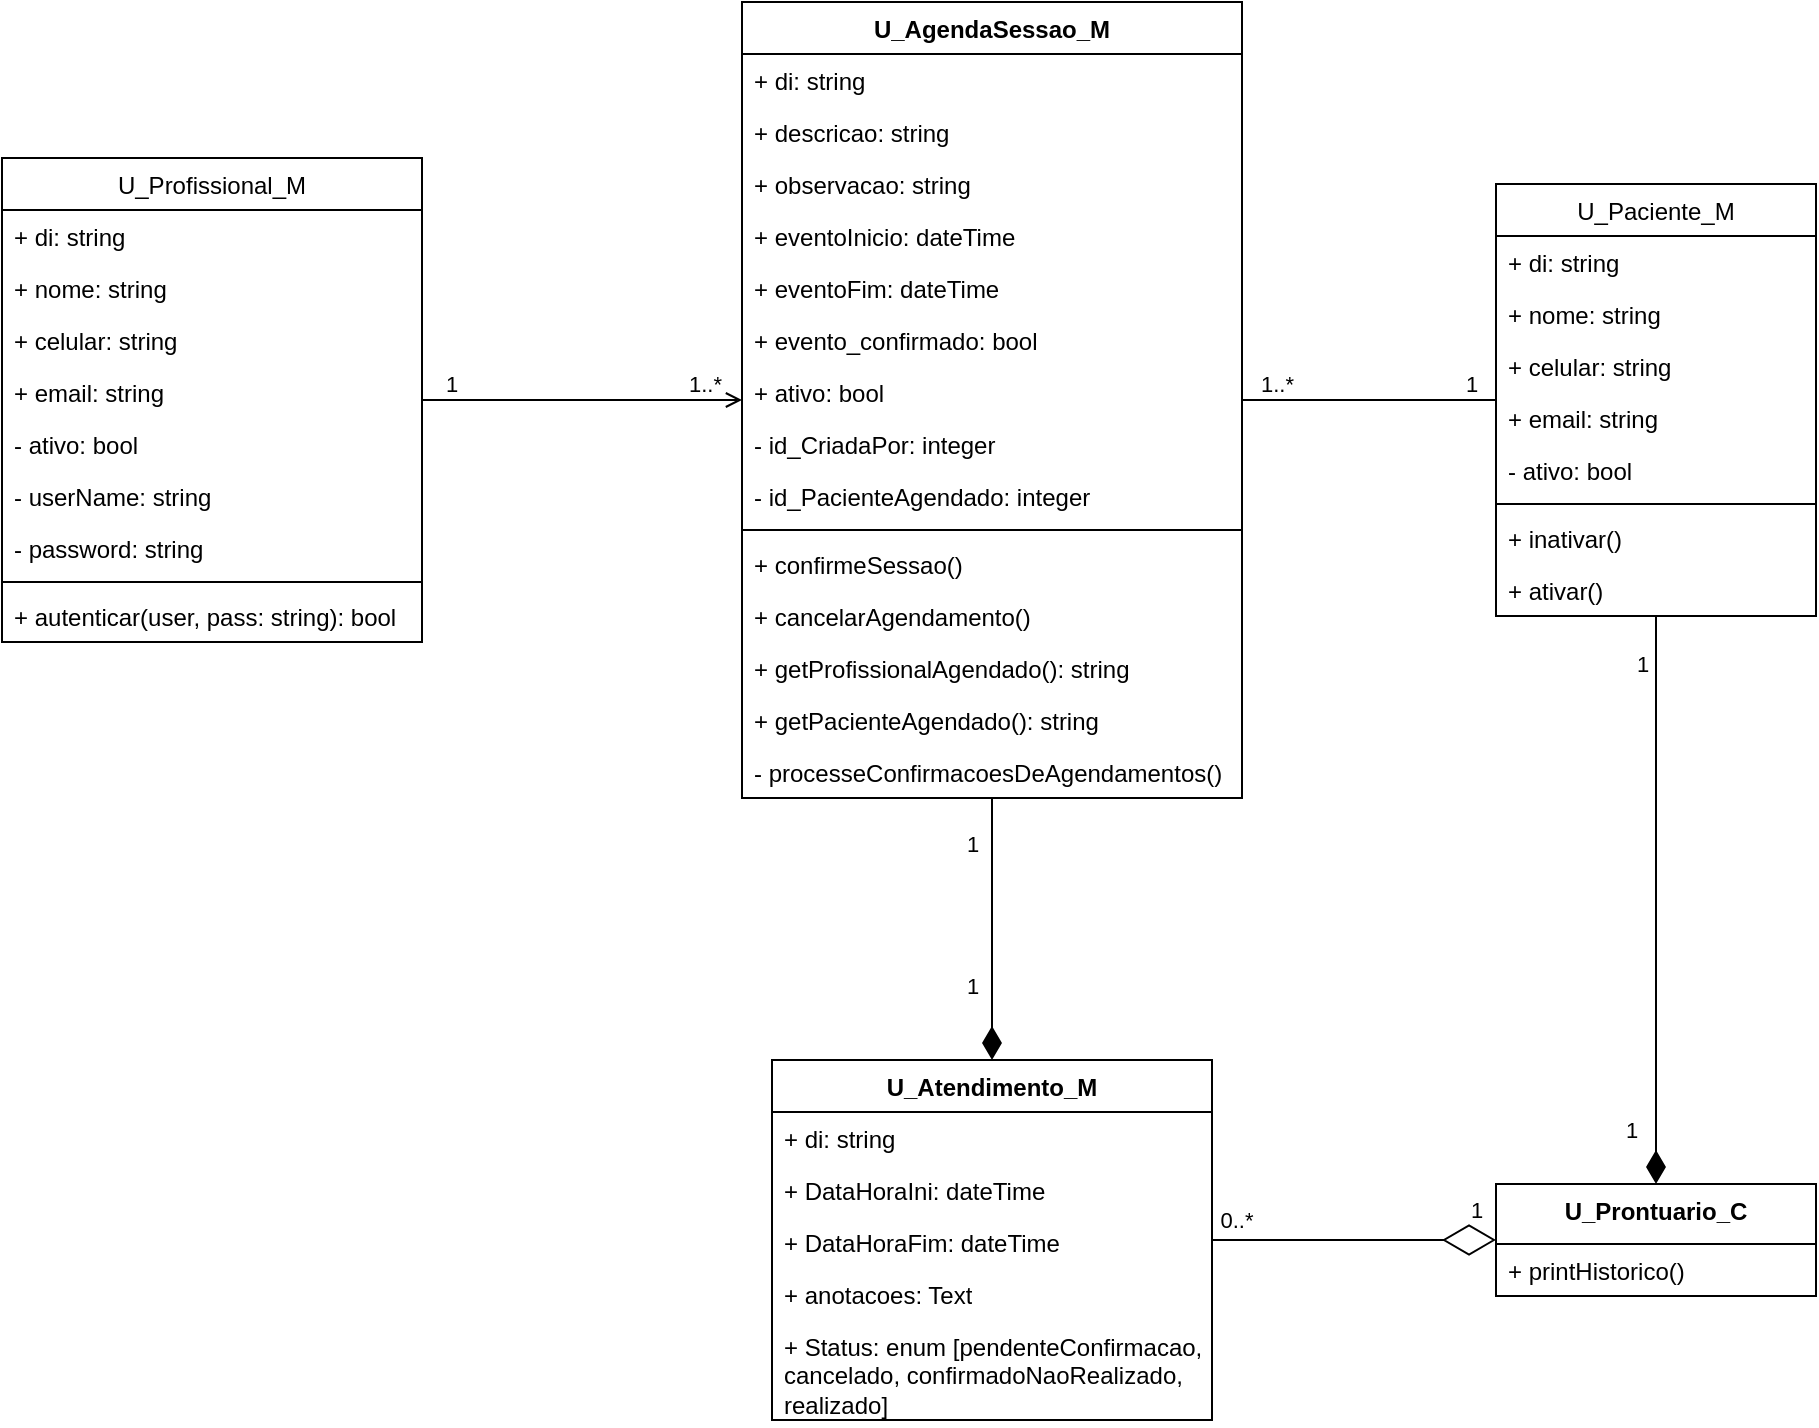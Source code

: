 <mxfile version="24.5.3" type="device">
  <diagram name="Page-1" id="Xm5GSuUZYjybELGA6pMk">
    <mxGraphModel dx="1562" dy="909" grid="1" gridSize="10" guides="1" tooltips="1" connect="1" arrows="1" fold="1" page="1" pageScale="1" pageWidth="1654" pageHeight="1169" math="0" shadow="0">
      <root>
        <mxCell id="0" />
        <mxCell id="1" parent="0" />
        <mxCell id="m14fXMyXdohWAu0hLXpy-20" value="&lt;span style=&quot;font-weight: 400;&quot;&gt;U_Profissional_M&lt;/span&gt;" style="swimlane;fontStyle=1;align=center;verticalAlign=top;childLayout=stackLayout;horizontal=1;startSize=26;horizontalStack=0;resizeParent=1;resizeParentMax=0;resizeLast=0;collapsible=1;marginBottom=0;whiteSpace=wrap;html=1;" parent="1" vertex="1">
          <mxGeometry x="80" y="115" width="210" height="242" as="geometry" />
        </mxCell>
        <mxCell id="m14fXMyXdohWAu0hLXpy-3" value="+ di: string" style="text;strokeColor=none;fillColor=none;align=left;verticalAlign=top;spacingLeft=4;spacingRight=4;overflow=hidden;rotatable=0;points=[[0,0.5],[1,0.5]];portConstraint=eastwest;whiteSpace=wrap;html=1;" parent="m14fXMyXdohWAu0hLXpy-20" vertex="1">
          <mxGeometry y="26" width="210" height="26" as="geometry" />
        </mxCell>
        <mxCell id="UZ4wiRNiclLBeVHRnWxQ-1" value="+ nome: string" style="text;strokeColor=none;fillColor=none;align=left;verticalAlign=top;spacingLeft=4;spacingRight=4;overflow=hidden;rotatable=0;points=[[0,0.5],[1,0.5]];portConstraint=eastwest;whiteSpace=wrap;html=1;" parent="m14fXMyXdohWAu0hLXpy-20" vertex="1">
          <mxGeometry y="52" width="210" height="26" as="geometry" />
        </mxCell>
        <mxCell id="m14fXMyXdohWAu0hLXpy-8" value="+ celular: string" style="text;strokeColor=none;fillColor=none;align=left;verticalAlign=top;spacingLeft=4;spacingRight=4;overflow=hidden;rotatable=0;points=[[0,0.5],[1,0.5]];portConstraint=eastwest;whiteSpace=wrap;html=1;" parent="m14fXMyXdohWAu0hLXpy-20" vertex="1">
          <mxGeometry y="78" width="210" height="26" as="geometry" />
        </mxCell>
        <mxCell id="m14fXMyXdohWAu0hLXpy-7" value="+ email: string" style="text;strokeColor=none;fillColor=none;align=left;verticalAlign=top;spacingLeft=4;spacingRight=4;overflow=hidden;rotatable=0;points=[[0,0.5],[1,0.5]];portConstraint=eastwest;whiteSpace=wrap;html=1;" parent="m14fXMyXdohWAu0hLXpy-20" vertex="1">
          <mxGeometry y="104" width="210" height="26" as="geometry" />
        </mxCell>
        <mxCell id="yMpr1ck8HWHna8STTOMx-1" value="- ativo: bool" style="text;strokeColor=none;fillColor=none;align=left;verticalAlign=top;spacingLeft=4;spacingRight=4;overflow=hidden;rotatable=0;points=[[0,0.5],[1,0.5]];portConstraint=eastwest;whiteSpace=wrap;html=1;" parent="m14fXMyXdohWAu0hLXpy-20" vertex="1">
          <mxGeometry y="130" width="210" height="26" as="geometry" />
        </mxCell>
        <mxCell id="m14fXMyXdohWAu0hLXpy-4" value="- userName: string&lt;div&gt;&lt;br&gt;&lt;/div&gt;" style="text;strokeColor=none;fillColor=none;align=left;verticalAlign=top;spacingLeft=4;spacingRight=4;overflow=hidden;rotatable=0;points=[[0,0.5],[1,0.5]];portConstraint=eastwest;whiteSpace=wrap;html=1;" parent="m14fXMyXdohWAu0hLXpy-20" vertex="1">
          <mxGeometry y="156" width="210" height="26" as="geometry" />
        </mxCell>
        <mxCell id="m14fXMyXdohWAu0hLXpy-6" value="- password: string&lt;div&gt;&lt;br&gt;&lt;/div&gt;" style="text;strokeColor=none;fillColor=none;align=left;verticalAlign=top;spacingLeft=4;spacingRight=4;overflow=hidden;rotatable=0;points=[[0,0.5],[1,0.5]];portConstraint=eastwest;whiteSpace=wrap;html=1;" parent="m14fXMyXdohWAu0hLXpy-20" vertex="1">
          <mxGeometry y="182" width="210" height="26" as="geometry" />
        </mxCell>
        <mxCell id="m14fXMyXdohWAu0hLXpy-22" value="" style="line;strokeWidth=1;fillColor=none;align=left;verticalAlign=middle;spacingTop=-1;spacingLeft=3;spacingRight=3;rotatable=0;labelPosition=right;points=[];portConstraint=eastwest;strokeColor=inherit;" parent="m14fXMyXdohWAu0hLXpy-20" vertex="1">
          <mxGeometry y="208" width="210" height="8" as="geometry" />
        </mxCell>
        <mxCell id="m14fXMyXdohWAu0hLXpy-23" value="+ autenticar(user, pass: string): bool" style="text;strokeColor=none;fillColor=none;align=left;verticalAlign=top;spacingLeft=4;spacingRight=4;overflow=hidden;rotatable=0;points=[[0,0.5],[1,0.5]];portConstraint=eastwest;whiteSpace=wrap;html=1;" parent="m14fXMyXdohWAu0hLXpy-20" vertex="1">
          <mxGeometry y="216" width="210" height="26" as="geometry" />
        </mxCell>
        <mxCell id="m14fXMyXdohWAu0hLXpy-25" value="&lt;span style=&quot;font-weight: 400;&quot;&gt;U_Paciente_M&lt;/span&gt;" style="swimlane;fontStyle=1;align=center;verticalAlign=top;childLayout=stackLayout;horizontal=1;startSize=26;horizontalStack=0;resizeParent=1;resizeParentMax=0;resizeLast=0;collapsible=1;marginBottom=0;whiteSpace=wrap;html=1;" parent="1" vertex="1">
          <mxGeometry x="827" y="128" width="160" height="216" as="geometry" />
        </mxCell>
        <mxCell id="He0PVxTgROg91KtpzF6m-1" value="+ di: string" style="text;strokeColor=none;fillColor=none;align=left;verticalAlign=top;spacingLeft=4;spacingRight=4;overflow=hidden;rotatable=0;points=[[0,0.5],[1,0.5]];portConstraint=eastwest;whiteSpace=wrap;html=1;" parent="m14fXMyXdohWAu0hLXpy-25" vertex="1">
          <mxGeometry y="26" width="160" height="26" as="geometry" />
        </mxCell>
        <mxCell id="m14fXMyXdohWAu0hLXpy-11" value="+ nome: string" style="text;strokeColor=none;fillColor=none;align=left;verticalAlign=top;spacingLeft=4;spacingRight=4;overflow=hidden;rotatable=0;points=[[0,0.5],[1,0.5]];portConstraint=eastwest;whiteSpace=wrap;html=1;" parent="m14fXMyXdohWAu0hLXpy-25" vertex="1">
          <mxGeometry y="52" width="160" height="26" as="geometry" />
        </mxCell>
        <mxCell id="m14fXMyXdohWAu0hLXpy-13" value="+ celular: string" style="text;strokeColor=none;fillColor=none;align=left;verticalAlign=top;spacingLeft=4;spacingRight=4;overflow=hidden;rotatable=0;points=[[0,0.5],[1,0.5]];portConstraint=eastwest;whiteSpace=wrap;html=1;" parent="m14fXMyXdohWAu0hLXpy-25" vertex="1">
          <mxGeometry y="78" width="160" height="26" as="geometry" />
        </mxCell>
        <mxCell id="m14fXMyXdohWAu0hLXpy-12" value="+ email: string" style="text;strokeColor=none;fillColor=none;align=left;verticalAlign=top;spacingLeft=4;spacingRight=4;overflow=hidden;rotatable=0;points=[[0,0.5],[1,0.5]];portConstraint=eastwest;whiteSpace=wrap;html=1;" parent="m14fXMyXdohWAu0hLXpy-25" vertex="1">
          <mxGeometry y="104" width="160" height="26" as="geometry" />
        </mxCell>
        <mxCell id="m14fXMyXdohWAu0hLXpy-29" value="- ativo: bool" style="text;strokeColor=none;fillColor=none;align=left;verticalAlign=top;spacingLeft=4;spacingRight=4;overflow=hidden;rotatable=0;points=[[0,0.5],[1,0.5]];portConstraint=eastwest;whiteSpace=wrap;html=1;" parent="m14fXMyXdohWAu0hLXpy-25" vertex="1">
          <mxGeometry y="130" width="160" height="26" as="geometry" />
        </mxCell>
        <mxCell id="m14fXMyXdohWAu0hLXpy-27" value="" style="line;strokeWidth=1;fillColor=none;align=left;verticalAlign=middle;spacingTop=-1;spacingLeft=3;spacingRight=3;rotatable=0;labelPosition=right;points=[];portConstraint=eastwest;strokeColor=inherit;" parent="m14fXMyXdohWAu0hLXpy-25" vertex="1">
          <mxGeometry y="156" width="160" height="8" as="geometry" />
        </mxCell>
        <mxCell id="m14fXMyXdohWAu0hLXpy-28" value="+ inativar()" style="text;strokeColor=none;fillColor=none;align=left;verticalAlign=top;spacingLeft=4;spacingRight=4;overflow=hidden;rotatable=0;points=[[0,0.5],[1,0.5]];portConstraint=eastwest;whiteSpace=wrap;html=1;" parent="m14fXMyXdohWAu0hLXpy-25" vertex="1">
          <mxGeometry y="164" width="160" height="26" as="geometry" />
        </mxCell>
        <mxCell id="m14fXMyXdohWAu0hLXpy-30" value="+ ativar()" style="text;strokeColor=none;fillColor=none;align=left;verticalAlign=top;spacingLeft=4;spacingRight=4;overflow=hidden;rotatable=0;points=[[0,0.5],[1,0.5]];portConstraint=eastwest;whiteSpace=wrap;html=1;" parent="m14fXMyXdohWAu0hLXpy-25" vertex="1">
          <mxGeometry y="190" width="160" height="26" as="geometry" />
        </mxCell>
        <mxCell id="m14fXMyXdohWAu0hLXpy-35" value="U_AgendaSessao_M" style="swimlane;fontStyle=1;align=center;verticalAlign=top;childLayout=stackLayout;horizontal=1;startSize=26;horizontalStack=0;resizeParent=1;resizeParentMax=0;resizeLast=0;collapsible=1;marginBottom=0;whiteSpace=wrap;html=1;" parent="1" vertex="1">
          <mxGeometry x="450" y="37" width="250" height="398" as="geometry" />
        </mxCell>
        <mxCell id="m14fXMyXdohWAu0hLXpy-42" value="+ di: string" style="text;strokeColor=none;fillColor=none;align=left;verticalAlign=top;spacingLeft=4;spacingRight=4;overflow=hidden;rotatable=0;points=[[0,0.5],[1,0.5]];portConstraint=eastwest;whiteSpace=wrap;html=1;" parent="m14fXMyXdohWAu0hLXpy-35" vertex="1">
          <mxGeometry y="26" width="250" height="26" as="geometry" />
        </mxCell>
        <mxCell id="m14fXMyXdohWAu0hLXpy-52" value="+ descricao: string" style="text;strokeColor=none;fillColor=none;align=left;verticalAlign=top;spacingLeft=4;spacingRight=4;overflow=hidden;rotatable=0;points=[[0,0.5],[1,0.5]];portConstraint=eastwest;whiteSpace=wrap;html=1;" parent="m14fXMyXdohWAu0hLXpy-35" vertex="1">
          <mxGeometry y="52" width="250" height="26" as="geometry" />
        </mxCell>
        <mxCell id="yAn5xNzFkc3Y6VxIzOrP-3" value="+ observacao: string" style="text;strokeColor=none;fillColor=none;align=left;verticalAlign=top;spacingLeft=4;spacingRight=4;overflow=hidden;rotatable=0;points=[[0,0.5],[1,0.5]];portConstraint=eastwest;whiteSpace=wrap;html=1;" vertex="1" parent="m14fXMyXdohWAu0hLXpy-35">
          <mxGeometry y="78" width="250" height="26" as="geometry" />
        </mxCell>
        <mxCell id="m14fXMyXdohWAu0hLXpy-54" value="+ eventoInicio: dateTime" style="text;strokeColor=none;fillColor=none;align=left;verticalAlign=top;spacingLeft=4;spacingRight=4;overflow=hidden;rotatable=0;points=[[0,0.5],[1,0.5]];portConstraint=eastwest;whiteSpace=wrap;html=1;" parent="m14fXMyXdohWAu0hLXpy-35" vertex="1">
          <mxGeometry y="104" width="250" height="26" as="geometry" />
        </mxCell>
        <mxCell id="m14fXMyXdohWAu0hLXpy-55" value="+ eventoFim: dateTime" style="text;strokeColor=none;fillColor=none;align=left;verticalAlign=top;spacingLeft=4;spacingRight=4;overflow=hidden;rotatable=0;points=[[0,0.5],[1,0.5]];portConstraint=eastwest;whiteSpace=wrap;html=1;" parent="m14fXMyXdohWAu0hLXpy-35" vertex="1">
          <mxGeometry y="130" width="250" height="26" as="geometry" />
        </mxCell>
        <mxCell id="m14fXMyXdohWAu0hLXpy-56" value="+ evento_confirmado: bool" style="text;strokeColor=none;fillColor=none;align=left;verticalAlign=top;spacingLeft=4;spacingRight=4;overflow=hidden;rotatable=0;points=[[0,0.5],[1,0.5]];portConstraint=eastwest;whiteSpace=wrap;html=1;" parent="m14fXMyXdohWAu0hLXpy-35" vertex="1">
          <mxGeometry y="156" width="250" height="26" as="geometry" />
        </mxCell>
        <mxCell id="6B9JWAOkWbfLpyEyRiX7-1" value="+ ativo&lt;span style=&quot;background-color: initial;&quot;&gt;: bool&lt;/span&gt;" style="text;strokeColor=none;fillColor=none;align=left;verticalAlign=top;spacingLeft=4;spacingRight=4;overflow=hidden;rotatable=0;points=[[0,0.5],[1,0.5]];portConstraint=eastwest;whiteSpace=wrap;html=1;" parent="m14fXMyXdohWAu0hLXpy-35" vertex="1">
          <mxGeometry y="182" width="250" height="26" as="geometry" />
        </mxCell>
        <mxCell id="m14fXMyXdohWAu0hLXpy-39" value="- id_CriadaPor: integer" style="text;strokeColor=none;fillColor=none;align=left;verticalAlign=top;spacingLeft=4;spacingRight=4;overflow=hidden;rotatable=0;points=[[0,0.5],[1,0.5]];portConstraint=eastwest;whiteSpace=wrap;html=1;" parent="m14fXMyXdohWAu0hLXpy-35" vertex="1">
          <mxGeometry y="208" width="250" height="26" as="geometry" />
        </mxCell>
        <mxCell id="m14fXMyXdohWAu0hLXpy-43" value="- id_PacienteAgendado: integer" style="text;strokeColor=none;fillColor=none;align=left;verticalAlign=top;spacingLeft=4;spacingRight=4;overflow=hidden;rotatable=0;points=[[0,0.5],[1,0.5]];portConstraint=eastwest;whiteSpace=wrap;html=1;" parent="m14fXMyXdohWAu0hLXpy-35" vertex="1">
          <mxGeometry y="234" width="250" height="26" as="geometry" />
        </mxCell>
        <mxCell id="m14fXMyXdohWAu0hLXpy-37" value="" style="line;strokeWidth=1;fillColor=none;align=left;verticalAlign=middle;spacingTop=-1;spacingLeft=3;spacingRight=3;rotatable=0;labelPosition=right;points=[];portConstraint=eastwest;strokeColor=inherit;" parent="m14fXMyXdohWAu0hLXpy-35" vertex="1">
          <mxGeometry y="260" width="250" height="8" as="geometry" />
        </mxCell>
        <mxCell id="m14fXMyXdohWAu0hLXpy-38" value="+ confirmeSessao()" style="text;strokeColor=none;fillColor=none;align=left;verticalAlign=top;spacingLeft=4;spacingRight=4;overflow=hidden;rotatable=0;points=[[0,0.5],[1,0.5]];portConstraint=eastwest;whiteSpace=wrap;html=1;" parent="m14fXMyXdohWAu0hLXpy-35" vertex="1">
          <mxGeometry y="268" width="250" height="26" as="geometry" />
        </mxCell>
        <mxCell id="m14fXMyXdohWAu0hLXpy-57" value="+ cancelarAgendamento()" style="text;strokeColor=none;fillColor=none;align=left;verticalAlign=top;spacingLeft=4;spacingRight=4;overflow=hidden;rotatable=0;points=[[0,0.5],[1,0.5]];portConstraint=eastwest;whiteSpace=wrap;html=1;" parent="m14fXMyXdohWAu0hLXpy-35" vertex="1">
          <mxGeometry y="294" width="250" height="26" as="geometry" />
        </mxCell>
        <mxCell id="m14fXMyXdohWAu0hLXpy-58" value="+ getProfissionalAgendado(): string" style="text;strokeColor=none;fillColor=none;align=left;verticalAlign=top;spacingLeft=4;spacingRight=4;overflow=hidden;rotatable=0;points=[[0,0.5],[1,0.5]];portConstraint=eastwest;whiteSpace=wrap;html=1;" parent="m14fXMyXdohWAu0hLXpy-35" vertex="1">
          <mxGeometry y="320" width="250" height="26" as="geometry" />
        </mxCell>
        <mxCell id="m14fXMyXdohWAu0hLXpy-59" value="+ getPacienteAgendado(): string" style="text;strokeColor=none;fillColor=none;align=left;verticalAlign=top;spacingLeft=4;spacingRight=4;overflow=hidden;rotatable=0;points=[[0,0.5],[1,0.5]];portConstraint=eastwest;whiteSpace=wrap;html=1;" parent="m14fXMyXdohWAu0hLXpy-35" vertex="1">
          <mxGeometry y="346" width="250" height="26" as="geometry" />
        </mxCell>
        <mxCell id="m14fXMyXdohWAu0hLXpy-68" value="- processeConfirmacoesDeAgendamentos()" style="text;strokeColor=none;fillColor=none;align=left;verticalAlign=top;spacingLeft=4;spacingRight=4;overflow=hidden;rotatable=0;points=[[0,0.5],[1,0.5]];portConstraint=eastwest;whiteSpace=wrap;html=1;" parent="m14fXMyXdohWAu0hLXpy-35" vertex="1">
          <mxGeometry y="372" width="250" height="26" as="geometry" />
        </mxCell>
        <mxCell id="m14fXMyXdohWAu0hLXpy-46" value="" style="endArrow=open;html=1;edgeStyle=orthogonalEdgeStyle;rounded=0;endFill=0;" parent="1" source="m14fXMyXdohWAu0hLXpy-20" target="m14fXMyXdohWAu0hLXpy-35" edge="1">
          <mxGeometry relative="1" as="geometry">
            <mxPoint x="600" y="400" as="sourcePoint" />
            <mxPoint x="760" y="400" as="targetPoint" />
          </mxGeometry>
        </mxCell>
        <mxCell id="m14fXMyXdohWAu0hLXpy-47" value="1" style="edgeLabel;resizable=0;html=1;align=left;verticalAlign=bottom;" parent="m14fXMyXdohWAu0hLXpy-46" connectable="0" vertex="1">
          <mxGeometry x="-1" relative="1" as="geometry">
            <mxPoint x="10" as="offset" />
          </mxGeometry>
        </mxCell>
        <mxCell id="m14fXMyXdohWAu0hLXpy-48" value="1..*" style="edgeLabel;resizable=0;html=1;align=right;verticalAlign=bottom;" parent="m14fXMyXdohWAu0hLXpy-46" connectable="0" vertex="1">
          <mxGeometry x="1" relative="1" as="geometry">
            <mxPoint x="-10" as="offset" />
          </mxGeometry>
        </mxCell>
        <mxCell id="m14fXMyXdohWAu0hLXpy-60" value="" style="endArrow=none;html=1;edgeStyle=orthogonalEdgeStyle;rounded=0;" parent="1" source="m14fXMyXdohWAu0hLXpy-25" target="m14fXMyXdohWAu0hLXpy-35" edge="1">
          <mxGeometry relative="1" as="geometry">
            <mxPoint x="750" y="410" as="sourcePoint" />
            <mxPoint x="910" y="410" as="targetPoint" />
          </mxGeometry>
        </mxCell>
        <mxCell id="m14fXMyXdohWAu0hLXpy-61" value="1" style="edgeLabel;resizable=0;html=1;align=left;verticalAlign=bottom;" parent="m14fXMyXdohWAu0hLXpy-60" connectable="0" vertex="1">
          <mxGeometry x="-1" relative="1" as="geometry">
            <mxPoint x="-17" as="offset" />
          </mxGeometry>
        </mxCell>
        <mxCell id="m14fXMyXdohWAu0hLXpy-62" value="1..*" style="edgeLabel;resizable=0;html=1;align=right;verticalAlign=bottom;" parent="m14fXMyXdohWAu0hLXpy-60" connectable="0" vertex="1">
          <mxGeometry x="1" relative="1" as="geometry">
            <mxPoint x="26" as="offset" />
          </mxGeometry>
        </mxCell>
        <mxCell id="m14fXMyXdohWAu0hLXpy-63" value="U_Atendimento_M" style="swimlane;fontStyle=1;align=center;verticalAlign=top;childLayout=stackLayout;horizontal=1;startSize=26;horizontalStack=0;resizeParent=1;resizeParentMax=0;resizeLast=0;collapsible=1;marginBottom=0;whiteSpace=wrap;html=1;" parent="1" vertex="1">
          <mxGeometry x="465" y="566" width="220" height="180" as="geometry" />
        </mxCell>
        <mxCell id="yAn5xNzFkc3Y6VxIzOrP-2" value="+ di: string" style="text;strokeColor=none;fillColor=none;align=left;verticalAlign=top;spacingLeft=4;spacingRight=4;overflow=hidden;rotatable=0;points=[[0,0.5],[1,0.5]];portConstraint=eastwest;whiteSpace=wrap;html=1;" vertex="1" parent="m14fXMyXdohWAu0hLXpy-63">
          <mxGeometry y="26" width="220" height="26" as="geometry" />
        </mxCell>
        <mxCell id="m14fXMyXdohWAu0hLXpy-77" value="+ DataHoraIni: dateTime" style="text;strokeColor=none;fillColor=none;align=left;verticalAlign=top;spacingLeft=4;spacingRight=4;overflow=hidden;rotatable=0;points=[[0,0.5],[1,0.5]];portConstraint=eastwest;whiteSpace=wrap;html=1;" parent="m14fXMyXdohWAu0hLXpy-63" vertex="1">
          <mxGeometry y="52" width="220" height="26" as="geometry" />
        </mxCell>
        <mxCell id="m14fXMyXdohWAu0hLXpy-78" value="+ DataHoraFim: dateTime" style="text;strokeColor=none;fillColor=none;align=left;verticalAlign=top;spacingLeft=4;spacingRight=4;overflow=hidden;rotatable=0;points=[[0,0.5],[1,0.5]];portConstraint=eastwest;whiteSpace=wrap;html=1;" parent="m14fXMyXdohWAu0hLXpy-63" vertex="1">
          <mxGeometry y="78" width="220" height="26" as="geometry" />
        </mxCell>
        <mxCell id="m14fXMyXdohWAu0hLXpy-98" value="+ anotacoes: Text" style="text;strokeColor=none;fillColor=none;align=left;verticalAlign=top;spacingLeft=4;spacingRight=4;overflow=hidden;rotatable=0;points=[[0,0.5],[1,0.5]];portConstraint=eastwest;whiteSpace=wrap;html=1;" parent="m14fXMyXdohWAu0hLXpy-63" vertex="1">
          <mxGeometry y="104" width="220" height="26" as="geometry" />
        </mxCell>
        <mxCell id="yAn5xNzFkc3Y6VxIzOrP-1" value="+ Status: enum [pendenteConfirmacao, cancelado, confirmadoNaoRealizado, realizado]" style="text;strokeColor=none;fillColor=none;align=left;verticalAlign=top;spacingLeft=4;spacingRight=4;overflow=hidden;rotatable=0;points=[[0,0.5],[1,0.5]];portConstraint=eastwest;whiteSpace=wrap;html=1;" vertex="1" parent="m14fXMyXdohWAu0hLXpy-63">
          <mxGeometry y="130" width="220" height="50" as="geometry" />
        </mxCell>
        <mxCell id="m14fXMyXdohWAu0hLXpy-73" value="U_Prontuario_C" style="swimlane;fontStyle=1;align=center;verticalAlign=top;childLayout=stackLayout;horizontal=1;startSize=30;horizontalStack=0;resizeParent=1;resizeParentMax=0;resizeLast=0;collapsible=1;marginBottom=0;whiteSpace=wrap;html=1;" parent="1" vertex="1">
          <mxGeometry x="827" y="628" width="160" height="56" as="geometry" />
        </mxCell>
        <mxCell id="m14fXMyXdohWAu0hLXpy-99" value="+ printHistorico()" style="text;strokeColor=none;fillColor=none;align=left;verticalAlign=top;spacingLeft=4;spacingRight=4;overflow=hidden;rotatable=0;points=[[0,0.5],[1,0.5]];portConstraint=eastwest;whiteSpace=wrap;html=1;" parent="m14fXMyXdohWAu0hLXpy-73" vertex="1">
          <mxGeometry y="30" width="160" height="26" as="geometry" />
        </mxCell>
        <mxCell id="m14fXMyXdohWAu0hLXpy-90" value="" style="endArrow=none;html=1;endSize=12;startArrow=diamondThin;startSize=14;startFill=1;edgeStyle=orthogonalEdgeStyle;align=left;verticalAlign=bottom;rounded=0;endFill=0;" parent="1" source="m14fXMyXdohWAu0hLXpy-63" target="m14fXMyXdohWAu0hLXpy-35" edge="1">
          <mxGeometry x="-0.72" y="10" relative="1" as="geometry">
            <mxPoint x="610" y="580" as="sourcePoint" />
            <mxPoint x="770" y="580" as="targetPoint" />
            <mxPoint as="offset" />
          </mxGeometry>
        </mxCell>
        <mxCell id="m14fXMyXdohWAu0hLXpy-92" value="1" style="edgeLabel;html=1;align=center;verticalAlign=middle;resizable=0;points=[];" parent="m14fXMyXdohWAu0hLXpy-90" vertex="1" connectable="0">
          <mxGeometry x="0.583" y="1" relative="1" as="geometry">
            <mxPoint x="-9" y="-5" as="offset" />
          </mxGeometry>
        </mxCell>
        <mxCell id="m14fXMyXdohWAu0hLXpy-94" value="1" style="edgeLabel;html=1;align=center;verticalAlign=middle;resizable=0;points=[];" parent="m14fXMyXdohWAu0hLXpy-90" vertex="1" connectable="0">
          <mxGeometry x="-0.137" y="-2" relative="1" as="geometry">
            <mxPoint x="-12" y="19" as="offset" />
          </mxGeometry>
        </mxCell>
        <mxCell id="m14fXMyXdohWAu0hLXpy-91" value="1" style="endArrow=none;html=1;endSize=12;startArrow=diamondThin;startSize=14;startFill=1;edgeStyle=orthogonalEdgeStyle;align=left;verticalAlign=bottom;rounded=0;endFill=0;" parent="1" source="m14fXMyXdohWAu0hLXpy-73" target="m14fXMyXdohWAu0hLXpy-25" edge="1">
          <mxGeometry x="-0.871" y="17" relative="1" as="geometry">
            <mxPoint x="610" y="410" as="sourcePoint" />
            <mxPoint x="770" y="410" as="targetPoint" />
            <mxPoint as="offset" />
          </mxGeometry>
        </mxCell>
        <mxCell id="m14fXMyXdohWAu0hLXpy-93" value="1" style="edgeLabel;html=1;align=center;verticalAlign=middle;resizable=0;points=[];" parent="m14fXMyXdohWAu0hLXpy-91" vertex="1" connectable="0">
          <mxGeometry x="0.683" y="1" relative="1" as="geometry">
            <mxPoint x="-6" y="-21" as="offset" />
          </mxGeometry>
        </mxCell>
        <mxCell id="m14fXMyXdohWAu0hLXpy-95" value="" style="endArrow=diamondThin;endFill=0;endSize=24;html=1;rounded=0;" parent="1" source="m14fXMyXdohWAu0hLXpy-63" target="m14fXMyXdohWAu0hLXpy-73" edge="1">
          <mxGeometry width="160" relative="1" as="geometry">
            <mxPoint x="610" y="520" as="sourcePoint" />
            <mxPoint x="770" y="520" as="targetPoint" />
          </mxGeometry>
        </mxCell>
        <mxCell id="m14fXMyXdohWAu0hLXpy-96" value="1" style="edgeLabel;html=1;align=center;verticalAlign=middle;resizable=0;points=[];" parent="m14fXMyXdohWAu0hLXpy-95" vertex="1" connectable="0">
          <mxGeometry x="-0.028" y="1" relative="1" as="geometry">
            <mxPoint x="63" y="-14" as="offset" />
          </mxGeometry>
        </mxCell>
        <mxCell id="m14fXMyXdohWAu0hLXpy-97" value="0..*" style="edgeLabel;html=1;align=center;verticalAlign=middle;resizable=0;points=[];" parent="m14fXMyXdohWAu0hLXpy-95" vertex="1" connectable="0">
          <mxGeometry x="-0.763" y="1" relative="1" as="geometry">
            <mxPoint x="-5" y="-9" as="offset" />
          </mxGeometry>
        </mxCell>
      </root>
    </mxGraphModel>
  </diagram>
</mxfile>
